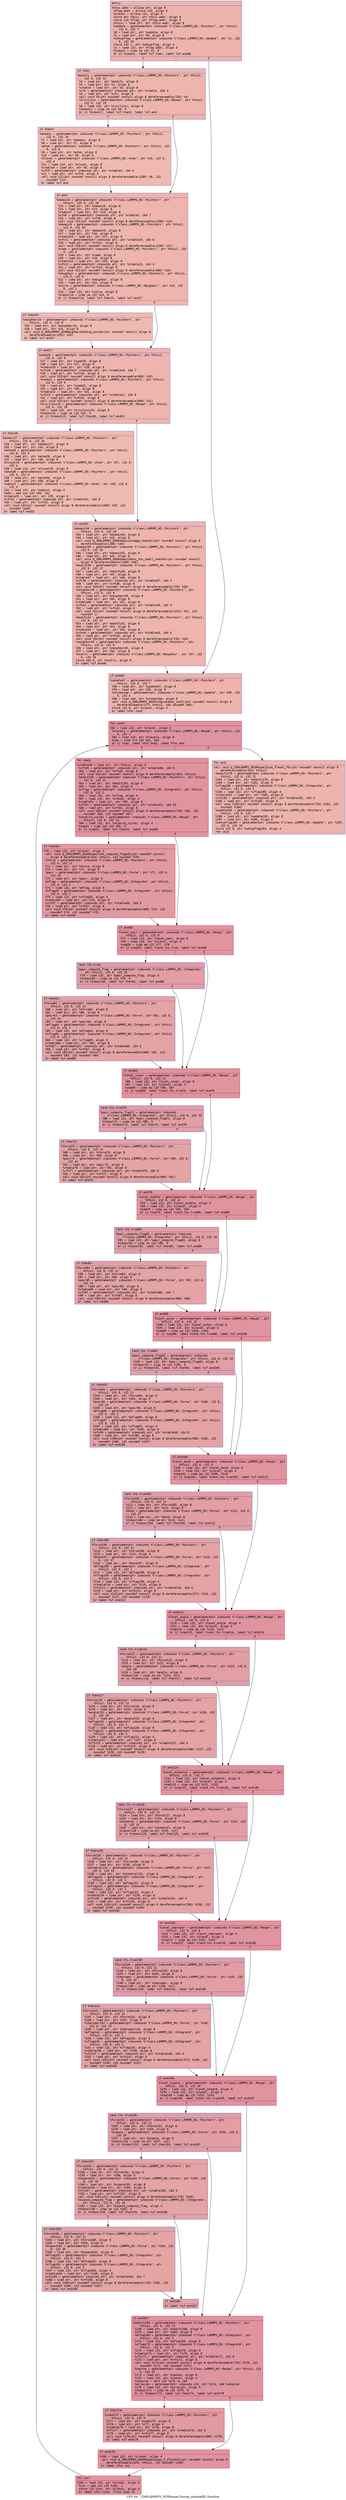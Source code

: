 digraph "CFG for '_ZN9LAMMPS_NS5Respa13setup_minimalEi' function" {
	label="CFG for '_ZN9LAMMPS_NS5Respa13setup_minimalEi' function";

	Node0x55d0c55605c0 [shape=record,color="#3d50c3ff", style=filled, fillcolor="#d6524470" fontname="Courier",label="{entry:\l|  %this.addr = alloca ptr, align 8\l  %flag.addr = alloca i32, align 4\l  %ilevel = alloca i32, align 4\l  store ptr %this, ptr %this.addr, align 8\l  store i32 %flag, ptr %flag.addr, align 4\l  %this1 = load ptr, ptr %this.addr, align 8\l  %update = getelementptr inbounds %\"class.LAMMPS_NS::Pointers\", ptr %this1,\l... i32 0, i32 7\l  %0 = load ptr, ptr %update, align 8\l  %1 = load ptr, ptr %0, align 8\l  %setupflag = getelementptr inbounds %\"class.LAMMPS_NS::Update\", ptr %1, i32\l... 0, i32 16\l  store i32 1, ptr %setupflag, align 4\l  %2 = load i32, ptr %flag.addr, align 4\l  %tobool = icmp ne i32 %2, 0\l  br i1 %tobool, label %if.then, label %if.end46\l|{<s0>T|<s1>F}}"];
	Node0x55d0c55605c0:s0 -> Node0x55d0c5563ec0[tooltip="entry -> if.then\nProbability 62.50%" ];
	Node0x55d0c55605c0:s1 -> Node0x55d0c5563f10[tooltip="entry -> if.end46\nProbability 37.50%" ];
	Node0x55d0c5563ec0 [shape=record,color="#3d50c3ff", style=filled, fillcolor="#d8564670" fontname="Courier",label="{if.then:\l|  %modify = getelementptr inbounds %\"class.LAMMPS_NS::Pointers\", ptr %this1,\l... i32 0, i32 12\l  %3 = load ptr, ptr %modify, align 8\l  %4 = load ptr, ptr %3, align 8\l  %vtable = load ptr, ptr %4, align 8\l  %vfn = getelementptr inbounds ptr, ptr %vtable, i64 4\l  %5 = load ptr, ptr %vfn, align 8\l  call void %5(ptr noundef nonnull align 8 dereferenceable(720) %4)\l  %triclinic = getelementptr inbounds %\"class.LAMMPS_NS::Respa\", ptr %this1,\l... i32 0, i32 19\l  %6 = load i32, ptr %triclinic, align 8\l  %tobool2 = icmp ne i32 %6, 0\l  br i1 %tobool2, label %if.then3, label %if.end\l|{<s0>T|<s1>F}}"];
	Node0x55d0c5563ec0:s0 -> Node0x55d0c55648b0[tooltip="if.then -> if.then3\nProbability 62.50%" ];
	Node0x55d0c5563ec0:s1 -> Node0x55d0c5564930[tooltip="if.then -> if.end\nProbability 37.50%" ];
	Node0x55d0c55648b0 [shape=record,color="#3d50c3ff", style=filled, fillcolor="#de614d70" fontname="Courier",label="{if.then3:\l|  %domain = getelementptr inbounds %\"class.LAMMPS_NS::Pointers\", ptr %this1,\l... i32 0, i32 10\l  %7 = load ptr, ptr %domain, align 8\l  %8 = load ptr, ptr %7, align 8\l  %atom = getelementptr inbounds %\"class.LAMMPS_NS::Pointers\", ptr %this1, i32\l... 0, i32 6\l  %9 = load ptr, ptr %atom, align 8\l  %10 = load ptr, ptr %9, align 8\l  %nlocal = getelementptr inbounds %\"class.LAMMPS_NS::Atom\", ptr %10, i32 0,\l... i32 4\l  %11 = load i32, ptr %nlocal, align 8\l  %vtable4 = load ptr, ptr %8, align 8\l  %vfn5 = getelementptr inbounds ptr, ptr %vtable4, i64 9\l  %12 = load ptr, ptr %vfn5, align 8\l  call void %12(ptr noundef nonnull align 8 dereferenceable(1200) %8, i32\l... noundef %11)\l  br label %if.end\l}"];
	Node0x55d0c55648b0 -> Node0x55d0c5564930[tooltip="if.then3 -> if.end\nProbability 100.00%" ];
	Node0x55d0c5564930 [shape=record,color="#3d50c3ff", style=filled, fillcolor="#d8564670" fontname="Courier",label="{if.end:\l|  %domain6 = getelementptr inbounds %\"class.LAMMPS_NS::Pointers\", ptr\l... %this1, i32 0, i32 10\l  %13 = load ptr, ptr %domain6, align 8\l  %14 = load ptr, ptr %13, align 8\l  %vtable7 = load ptr, ptr %14, align 8\l  %vfn8 = getelementptr inbounds ptr, ptr %vtable7, i64 7\l  %15 = load ptr, ptr %vfn8, align 8\l  call void %15(ptr noundef nonnull align 8 dereferenceable(1200) %14)\l  %domain9 = getelementptr inbounds %\"class.LAMMPS_NS::Pointers\", ptr %this1,\l... i32 0, i32 10\l  %16 = load ptr, ptr %domain9, align 8\l  %17 = load ptr, ptr %16, align 8\l  %vtable10 = load ptr, ptr %17, align 8\l  %vfn11 = getelementptr inbounds ptr, ptr %vtable10, i64 6\l  %18 = load ptr, ptr %vfn11, align 8\l  call void %18(ptr noundef nonnull align 8 dereferenceable(1200) %17)\l  %comm = getelementptr inbounds %\"class.LAMMPS_NS::Pointers\", ptr %this1, i32\l... 0, i32 9\l  %19 = load ptr, ptr %comm, align 8\l  %20 = load ptr, ptr %19, align 8\l  %vtable12 = load ptr, ptr %20, align 8\l  %vfn13 = getelementptr inbounds ptr, ptr %vtable12, i64 4\l  %21 = load ptr, ptr %vfn13, align 8\l  call void %21(ptr noundef nonnull align 8 dereferenceable(600) %20)\l  %neighbor = getelementptr inbounds %\"class.LAMMPS_NS::Pointers\", ptr %this1,\l... i32 0, i32 8\l  %22 = load ptr, ptr %neighbor, align 8\l  %23 = load ptr, ptr %22, align 8\l  %style = getelementptr inbounds %\"class.LAMMPS_NS::Neighbor\", ptr %23, i32\l... 0, i32 1\l  %24 = load i32, ptr %style, align 8\l  %tobool14 = icmp ne i32 %24, 0\l  br i1 %tobool14, label %if.then15, label %if.end17\l|{<s0>T|<s1>F}}"];
	Node0x55d0c5564930:s0 -> Node0x55d0c5566690[tooltip="if.end -> if.then15\nProbability 62.50%" ];
	Node0x55d0c5564930:s1 -> Node0x55d0c5566710[tooltip="if.end -> if.end17\nProbability 37.50%" ];
	Node0x55d0c5566690 [shape=record,color="#3d50c3ff", style=filled, fillcolor="#de614d70" fontname="Courier",label="{if.then15:\l|  %neighbor16 = getelementptr inbounds %\"class.LAMMPS_NS::Pointers\", ptr\l... %this1, i32 0, i32 8\l  %25 = load ptr, ptr %neighbor16, align 8\l  %26 = load ptr, ptr %25, align 8\l  call void @_ZN9LAMMPS_NS8Neighbor10setup_binsEv(ptr noundef nonnull align 8\l... dereferenceable(1252) %26)\l  br label %if.end17\l}"];
	Node0x55d0c5566690 -> Node0x55d0c5566710[tooltip="if.then15 -> if.end17\nProbability 100.00%" ];
	Node0x55d0c5566710 [shape=record,color="#3d50c3ff", style=filled, fillcolor="#d8564670" fontname="Courier",label="{if.end17:\l|  %comm18 = getelementptr inbounds %\"class.LAMMPS_NS::Pointers\", ptr %this1,\l... i32 0, i32 9\l  %27 = load ptr, ptr %comm18, align 8\l  %28 = load ptr, ptr %27, align 8\l  %vtable19 = load ptr, ptr %28, align 8\l  %vfn20 = getelementptr inbounds ptr, ptr %vtable19, i64 7\l  %29 = load ptr, ptr %vfn20, align 8\l  call void %29(ptr noundef nonnull align 8 dereferenceable(600) %28)\l  %comm21 = getelementptr inbounds %\"class.LAMMPS_NS::Pointers\", ptr %this1,\l... i32 0, i32 9\l  %30 = load ptr, ptr %comm21, align 8\l  %31 = load ptr, ptr %30, align 8\l  %vtable22 = load ptr, ptr %31, align 8\l  %vfn23 = getelementptr inbounds ptr, ptr %vtable22, i64 8\l  %32 = load ptr, ptr %vfn23, align 8\l  call void %32(ptr noundef nonnull align 8 dereferenceable(600) %31)\l  %triclinic24 = getelementptr inbounds %\"class.LAMMPS_NS::Respa\", ptr %this1,\l... i32 0, i32 19\l  %33 = load i32, ptr %triclinic24, align 8\l  %tobool25 = icmp ne i32 %33, 0\l  br i1 %tobool25, label %if.then26, label %if.end33\l|{<s0>T|<s1>F}}"];
	Node0x55d0c5566710:s0 -> Node0x55d0c5567760[tooltip="if.end17 -> if.then26\nProbability 62.50%" ];
	Node0x55d0c5566710:s1 -> Node0x55d0c55677e0[tooltip="if.end17 -> if.end33\nProbability 37.50%" ];
	Node0x55d0c5567760 [shape=record,color="#3d50c3ff", style=filled, fillcolor="#de614d70" fontname="Courier",label="{if.then26:\l|  %domain27 = getelementptr inbounds %\"class.LAMMPS_NS::Pointers\", ptr\l... %this1, i32 0, i32 10\l  %34 = load ptr, ptr %domain27, align 8\l  %35 = load ptr, ptr %34, align 8\l  %atom28 = getelementptr inbounds %\"class.LAMMPS_NS::Pointers\", ptr %this1,\l... i32 0, i32 6\l  %36 = load ptr, ptr %atom28, align 8\l  %37 = load ptr, ptr %36, align 8\l  %nlocal29 = getelementptr inbounds %\"class.LAMMPS_NS::Atom\", ptr %37, i32 0,\l... i32 4\l  %38 = load i32, ptr %nlocal29, align 8\l  %atom30 = getelementptr inbounds %\"class.LAMMPS_NS::Pointers\", ptr %this1,\l... i32 0, i32 6\l  %39 = load ptr, ptr %atom30, align 8\l  %40 = load ptr, ptr %39, align 8\l  %nghost = getelementptr inbounds %\"class.LAMMPS_NS::Atom\", ptr %40, i32 0,\l... i32 5\l  %41 = load i32, ptr %nghost, align 4\l  %add = add nsw i32 %38, %41\l  %vtable31 = load ptr, ptr %35, align 8\l  %vfn32 = getelementptr inbounds ptr, ptr %vtable31, i64 8\l  %42 = load ptr, ptr %vfn32, align 8\l  call void %42(ptr noundef nonnull align 8 dereferenceable(1200) %35, i32\l... noundef %add)\l  br label %if.end33\l}"];
	Node0x55d0c5567760 -> Node0x55d0c55677e0[tooltip="if.then26 -> if.end33\nProbability 100.00%" ];
	Node0x55d0c55677e0 [shape=record,color="#3d50c3ff", style=filled, fillcolor="#d8564670" fontname="Courier",label="{if.end33:\l|  %domain34 = getelementptr inbounds %\"class.LAMMPS_NS::Pointers\", ptr\l... %this1, i32 0, i32 10\l  %43 = load ptr, ptr %domain34, align 8\l  %44 = load ptr, ptr %43, align 8\l  call void @_ZN9LAMMPS_NS6Domain11image_checkEv(ptr noundef nonnull align 8\l... dereferenceable(1200) %44)\l  %domain35 = getelementptr inbounds %\"class.LAMMPS_NS::Pointers\", ptr %this1,\l... i32 0, i32 10\l  %45 = load ptr, ptr %domain35, align 8\l  %46 = load ptr, ptr %45, align 8\l  call void @_ZN9LAMMPS_NS6Domain19box_too_small_checkEv(ptr noundef nonnull\l... align 8 dereferenceable(1200) %46)\l  %modify36 = getelementptr inbounds %\"class.LAMMPS_NS::Pointers\", ptr %this1,\l... i32 0, i32 12\l  %47 = load ptr, ptr %modify36, align 8\l  %48 = load ptr, ptr %47, align 8\l  %vtable37 = load ptr, ptr %48, align 8\l  %vfn38 = getelementptr inbounds ptr, ptr %vtable37, i64 5\l  %49 = load ptr, ptr %vfn38, align 8\l  call void %49(ptr noundef nonnull align 8 dereferenceable(720) %48)\l  %neighbor39 = getelementptr inbounds %\"class.LAMMPS_NS::Pointers\", ptr\l... %this1, i32 0, i32 8\l  %50 = load ptr, ptr %neighbor39, align 8\l  %51 = load ptr, ptr %50, align 8\l  %vtable40 = load ptr, ptr %51, align 8\l  %vfn41 = getelementptr inbounds ptr, ptr %vtable40, i64 4\l  %52 = load ptr, ptr %vfn41, align 8\l  call void %52(ptr noundef nonnull align 8 dereferenceable(1252) %51, i32\l... noundef 1)\l  %modify42 = getelementptr inbounds %\"class.LAMMPS_NS::Pointers\", ptr %this1,\l... i32 0, i32 12\l  %53 = load ptr, ptr %modify42, align 8\l  %54 = load ptr, ptr %53, align 8\l  %vtable43 = load ptr, ptr %54, align 8\l  %vfn44 = getelementptr inbounds ptr, ptr %vtable43, i64 6\l  %55 = load ptr, ptr %vfn44, align 8\l  call void %55(ptr noundef nonnull align 8 dereferenceable(720) %54)\l  %neighbor45 = getelementptr inbounds %\"class.LAMMPS_NS::Pointers\", ptr\l... %this1, i32 0, i32 8\l  %56 = load ptr, ptr %neighbor45, align 8\l  %57 = load ptr, ptr %56, align 8\l  %ncalls = getelementptr inbounds %\"class.LAMMPS_NS::Neighbor\", ptr %57, i32\l... 0, i32 25\l  store i64 0, ptr %ncalls, align 8\l  br label %if.end46\l}"];
	Node0x55d0c55677e0 -> Node0x55d0c5563f10[tooltip="if.end33 -> if.end46\nProbability 100.00%" ];
	Node0x55d0c5563f10 [shape=record,color="#3d50c3ff", style=filled, fillcolor="#d6524470" fontname="Courier",label="{if.end46:\l|  %update47 = getelementptr inbounds %\"class.LAMMPS_NS::Pointers\", ptr\l... %this1, i32 0, i32 7\l  %58 = load ptr, ptr %update47, align 8\l  %59 = load ptr, ptr %58, align 8\l  %ntimestep = getelementptr inbounds %\"class.LAMMPS_NS::Update\", ptr %59, i32\l... 0, i32 4\l  %60 = load i64, ptr %ntimestep, align 8\l  call void @_ZN9LAMMPS_NS9Integrate6ev_setEl(ptr noundef nonnull align 8\l... dereferenceable(272) %this1, i64 noundef %60)\l  store i32 0, ptr %ilevel, align 4\l  br label %for.cond\l}"];
	Node0x55d0c5563f10 -> Node0x55d0c556af00[tooltip="if.end46 -> for.cond\nProbability 100.00%" ];
	Node0x55d0c556af00 [shape=record,color="#b70d28ff", style=filled, fillcolor="#b70d2870" fontname="Courier",label="{for.cond:\l|  %61 = load i32, ptr %ilevel, align 4\l  %nlevels = getelementptr inbounds %\"class.LAMMPS_NS::Respa\", ptr %this1, i32\l... 0, i32 1\l  %62 = load i32, ptr %nlevels, align 8\l  %cmp = icmp slt i32 %61, %62\l  br i1 %cmp, label %for.body, label %for.end\l|{<s0>T|<s1>F}}"];
	Node0x55d0c556af00:s0 -> Node0x55d0c556b210[tooltip="for.cond -> for.body\nProbability 96.88%" ];
	Node0x55d0c556af00:s1 -> Node0x55d0c556b260[tooltip="for.cond -> for.end\nProbability 3.12%" ];
	Node0x55d0c556b210 [shape=record,color="#b70d28ff", style=filled, fillcolor="#b70d2870" fontname="Courier",label="{for.body:\l|  %vtable48 = load ptr, ptr %this1, align 8\l  %vfn49 = getelementptr inbounds ptr, ptr %vtable48, i64 6\l  %63 = load ptr, ptr %vfn49, align 8\l  call void %63(ptr noundef nonnull align 8 dereferenceable(424) %this1)\l  %modify50 = getelementptr inbounds %\"class.LAMMPS_NS::Pointers\", ptr %this1,\l... i32 0, i32 12\l  %64 = load ptr, ptr %modify50, align 8\l  %65 = load ptr, ptr %64, align 8\l  %vflag = getelementptr inbounds %\"class.LAMMPS_NS::Integrate\", ptr %this1,\l... i32 0, i32 2\l  %66 = load i32, ptr %vflag, align 4\l  %67 = load i32, ptr %ilevel, align 4\l  %vtable51 = load ptr, ptr %65, align 8\l  %vfn52 = getelementptr inbounds ptr, ptr %vtable51, i64 25\l  %68 = load ptr, ptr %vfn52, align 8\l  call void %68(ptr noundef nonnull align 8 dereferenceable(720) %65, i32\l... noundef %66, i32 noundef %67)\l  %nhybrid_styles = getelementptr inbounds %\"class.LAMMPS_NS::Respa\", ptr\l... %this1, i32 0, i32 14\l  %69 = load i32, ptr %nhybrid_styles, align 4\l  %cmp53 = icmp sgt i32 %69, 0\l  br i1 %cmp53, label %if.then54, label %if.end58\l|{<s0>T|<s1>F}}"];
	Node0x55d0c556b210:s0 -> Node0x55d0c556beb0[tooltip="for.body -> if.then54\nProbability 62.50%" ];
	Node0x55d0c556b210:s1 -> Node0x55d0c556bf30[tooltip="for.body -> if.end58\nProbability 37.50%" ];
	Node0x55d0c556beb0 [shape=record,color="#b70d28ff", style=filled, fillcolor="#bb1b2c70" fontname="Courier",label="{if.then54:\l|  %70 = load i32, ptr %ilevel, align 4\l  call void @_ZN9LAMMPS_NS5Respa17set_compute_flagsEi(ptr noundef nonnull\l... align 8 dereferenceable(424) %this1, i32 noundef %70)\l  %force = getelementptr inbounds %\"class.LAMMPS_NS::Pointers\", ptr %this1,\l... i32 0, i32 11\l  %71 = load ptr, ptr %force, align 8\l  %72 = load ptr, ptr %71, align 8\l  %pair = getelementptr inbounds %\"class.LAMMPS_NS::Force\", ptr %72, i32 0,\l... i32 24\l  %73 = load ptr, ptr %pair, align 8\l  %eflag = getelementptr inbounds %\"class.LAMMPS_NS::Integrate\", ptr %this1,\l... i32 0, i32 1\l  %74 = load i32, ptr %eflag, align 8\l  %vflag55 = getelementptr inbounds %\"class.LAMMPS_NS::Integrate\", ptr %this1,\l... i32 0, i32 2\l  %75 = load i32, ptr %vflag55, align 4\l  %vtable56 = load ptr, ptr %73, align 8\l  %vfn57 = getelementptr inbounds ptr, ptr %vtable56, i64 5\l  %76 = load ptr, ptr %vfn57, align 8\l  call void %76(ptr noundef nonnull align 8 dereferenceable(908) %73, i32\l... noundef %74, i32 noundef %75)\l  br label %if.end58\l}"];
	Node0x55d0c556beb0 -> Node0x55d0c556bf30[tooltip="if.then54 -> if.end58\nProbability 100.00%" ];
	Node0x55d0c556bf30 [shape=record,color="#b70d28ff", style=filled, fillcolor="#b70d2870" fontname="Courier",label="{if.end58:\l|  %level_pair = getelementptr inbounds %\"class.LAMMPS_NS::Respa\", ptr\l... %this1, i32 0, i32 9\l  %77 = load i32, ptr %level_pair, align 8\l  %78 = load i32, ptr %ilevel, align 4\l  %cmp59 = icmp eq i32 %77, %78\l  br i1 %cmp59, label %land.lhs.true, label %if.end68\l|{<s0>T|<s1>F}}"];
	Node0x55d0c556bf30:s0 -> Node0x55d0c556cd40[tooltip="if.end58 -> land.lhs.true\nProbability 50.00%" ];
	Node0x55d0c556bf30:s1 -> Node0x55d0c556cdc0[tooltip="if.end58 -> if.end68\nProbability 50.00%" ];
	Node0x55d0c556cd40 [shape=record,color="#3d50c3ff", style=filled, fillcolor="#be242e70" fontname="Courier",label="{land.lhs.true:\l|  %pair_compute_flag = getelementptr inbounds %\"class.LAMMPS_NS::Integrate\",\l... ptr %this1, i32 0, i32 15\l  %79 = load i32, ptr %pair_compute_flag, align 8\l  %tobool60 = icmp ne i32 %79, 0\l  br i1 %tobool60, label %if.then61, label %if.end68\l|{<s0>T|<s1>F}}"];
	Node0x55d0c556cd40:s0 -> Node0x55d0c5567ba0[tooltip="land.lhs.true -> if.then61\nProbability 62.50%" ];
	Node0x55d0c556cd40:s1 -> Node0x55d0c556cdc0[tooltip="land.lhs.true -> if.end68\nProbability 37.50%" ];
	Node0x55d0c5567ba0 [shape=record,color="#3d50c3ff", style=filled, fillcolor="#c32e3170" fontname="Courier",label="{if.then61:\l|  %force62 = getelementptr inbounds %\"class.LAMMPS_NS::Pointers\", ptr\l... %this1, i32 0, i32 11\l  %80 = load ptr, ptr %force62, align 8\l  %81 = load ptr, ptr %80, align 8\l  %pair63 = getelementptr inbounds %\"class.LAMMPS_NS::Force\", ptr %81, i32 0,\l... i32 24\l  %82 = load ptr, ptr %pair63, align 8\l  %eflag64 = getelementptr inbounds %\"class.LAMMPS_NS::Integrate\", ptr %this1,\l... i32 0, i32 1\l  %83 = load i32, ptr %eflag64, align 8\l  %vflag65 = getelementptr inbounds %\"class.LAMMPS_NS::Integrate\", ptr %this1,\l... i32 0, i32 2\l  %84 = load i32, ptr %vflag65, align 4\l  %vtable66 = load ptr, ptr %82, align 8\l  %vfn67 = getelementptr inbounds ptr, ptr %vtable66, i64 5\l  %85 = load ptr, ptr %vfn67, align 8\l  call void %85(ptr noundef nonnull align 8 dereferenceable(908) %82, i32\l... noundef %83, i32 noundef %84)\l  br label %if.end68\l}"];
	Node0x55d0c5567ba0 -> Node0x55d0c556cdc0[tooltip="if.then61 -> if.end68\nProbability 100.00%" ];
	Node0x55d0c556cdc0 [shape=record,color="#b70d28ff", style=filled, fillcolor="#b70d2870" fontname="Courier",label="{if.end68:\l|  %level_inner = getelementptr inbounds %\"class.LAMMPS_NS::Respa\", ptr\l... %this1, i32 0, i32 11\l  %86 = load i32, ptr %level_inner, align 8\l  %87 = load i32, ptr %ilevel, align 4\l  %cmp69 = icmp eq i32 %86, %87\l  br i1 %cmp69, label %land.lhs.true70, label %if.end78\l|{<s0>T|<s1>F}}"];
	Node0x55d0c556cdc0:s0 -> Node0x55d0c556e3a0[tooltip="if.end68 -> land.lhs.true70\nProbability 50.00%" ];
	Node0x55d0c556cdc0:s1 -> Node0x55d0c556e420[tooltip="if.end68 -> if.end78\nProbability 50.00%" ];
	Node0x55d0c556e3a0 [shape=record,color="#3d50c3ff", style=filled, fillcolor="#be242e70" fontname="Courier",label="{land.lhs.true70:\l|  %pair_compute_flag71 = getelementptr inbounds\l... %\"class.LAMMPS_NS::Integrate\", ptr %this1, i32 0, i32 15\l  %88 = load i32, ptr %pair_compute_flag71, align 8\l  %tobool72 = icmp ne i32 %88, 0\l  br i1 %tobool72, label %if.then73, label %if.end78\l|{<s0>T|<s1>F}}"];
	Node0x55d0c556e3a0:s0 -> Node0x55d0c556e7e0[tooltip="land.lhs.true70 -> if.then73\nProbability 62.50%" ];
	Node0x55d0c556e3a0:s1 -> Node0x55d0c556e420[tooltip="land.lhs.true70 -> if.end78\nProbability 37.50%" ];
	Node0x55d0c556e7e0 [shape=record,color="#3d50c3ff", style=filled, fillcolor="#c32e3170" fontname="Courier",label="{if.then73:\l|  %force74 = getelementptr inbounds %\"class.LAMMPS_NS::Pointers\", ptr\l... %this1, i32 0, i32 11\l  %89 = load ptr, ptr %force74, align 8\l  %90 = load ptr, ptr %89, align 8\l  %pair75 = getelementptr inbounds %\"class.LAMMPS_NS::Force\", ptr %90, i32 0,\l... i32 24\l  %91 = load ptr, ptr %pair75, align 8\l  %vtable76 = load ptr, ptr %91, align 8\l  %vfn77 = getelementptr inbounds ptr, ptr %vtable76, i64 6\l  %92 = load ptr, ptr %vfn77, align 8\l  call void %92(ptr noundef nonnull align 8 dereferenceable(908) %91)\l  br label %if.end78\l}"];
	Node0x55d0c556e7e0 -> Node0x55d0c556e420[tooltip="if.then73 -> if.end78\nProbability 100.00%" ];
	Node0x55d0c556e420 [shape=record,color="#b70d28ff", style=filled, fillcolor="#b70d2870" fontname="Courier",label="{if.end78:\l|  %level_middle = getelementptr inbounds %\"class.LAMMPS_NS::Respa\", ptr\l... %this1, i32 0, i32 12\l  %93 = load i32, ptr %level_middle, align 4\l  %94 = load i32, ptr %ilevel, align 4\l  %cmp79 = icmp eq i32 %93, %94\l  br i1 %cmp79, label %land.lhs.true80, label %if.end88\l|{<s0>T|<s1>F}}"];
	Node0x55d0c556e420:s0 -> Node0x55d0c556f1c0[tooltip="if.end78 -> land.lhs.true80\nProbability 50.00%" ];
	Node0x55d0c556e420:s1 -> Node0x55d0c556f240[tooltip="if.end78 -> if.end88\nProbability 50.00%" ];
	Node0x55d0c556f1c0 [shape=record,color="#3d50c3ff", style=filled, fillcolor="#be242e70" fontname="Courier",label="{land.lhs.true80:\l|  %pair_compute_flag81 = getelementptr inbounds\l... %\"class.LAMMPS_NS::Integrate\", ptr %this1, i32 0, i32 15\l  %95 = load i32, ptr %pair_compute_flag81, align 8\l  %tobool82 = icmp ne i32 %95, 0\l  br i1 %tobool82, label %if.then83, label %if.end88\l|{<s0>T|<s1>F}}"];
	Node0x55d0c556f1c0:s0 -> Node0x55d0c5569110[tooltip="land.lhs.true80 -> if.then83\nProbability 62.50%" ];
	Node0x55d0c556f1c0:s1 -> Node0x55d0c556f240[tooltip="land.lhs.true80 -> if.end88\nProbability 37.50%" ];
	Node0x55d0c5569110 [shape=record,color="#3d50c3ff", style=filled, fillcolor="#c32e3170" fontname="Courier",label="{if.then83:\l|  %force84 = getelementptr inbounds %\"class.LAMMPS_NS::Pointers\", ptr\l... %this1, i32 0, i32 11\l  %96 = load ptr, ptr %force84, align 8\l  %97 = load ptr, ptr %96, align 8\l  %pair85 = getelementptr inbounds %\"class.LAMMPS_NS::Force\", ptr %97, i32 0,\l... i32 24\l  %98 = load ptr, ptr %pair85, align 8\l  %vtable86 = load ptr, ptr %98, align 8\l  %vfn87 = getelementptr inbounds ptr, ptr %vtable86, i64 7\l  %99 = load ptr, ptr %vfn87, align 8\l  call void %99(ptr noundef nonnull align 8 dereferenceable(908) %98)\l  br label %if.end88\l}"];
	Node0x55d0c5569110 -> Node0x55d0c556f240[tooltip="if.then83 -> if.end88\nProbability 100.00%" ];
	Node0x55d0c556f240 [shape=record,color="#b70d28ff", style=filled, fillcolor="#b70d2870" fontname="Courier",label="{if.end88:\l|  %level_outer = getelementptr inbounds %\"class.LAMMPS_NS::Respa\", ptr\l... %this1, i32 0, i32 13\l  %100 = load i32, ptr %level_outer, align 8\l  %101 = load i32, ptr %ilevel, align 4\l  %cmp89 = icmp eq i32 %100, %101\l  br i1 %cmp89, label %land.lhs.true90, label %if.end100\l|{<s0>T|<s1>F}}"];
	Node0x55d0c556f240:s0 -> Node0x55d0c5570800[tooltip="if.end88 -> land.lhs.true90\nProbability 50.00%" ];
	Node0x55d0c556f240:s1 -> Node0x55d0c5570880[tooltip="if.end88 -> if.end100\nProbability 50.00%" ];
	Node0x55d0c5570800 [shape=record,color="#3d50c3ff", style=filled, fillcolor="#be242e70" fontname="Courier",label="{land.lhs.true90:\l|  %pair_compute_flag91 = getelementptr inbounds\l... %\"class.LAMMPS_NS::Integrate\", ptr %this1, i32 0, i32 15\l  %102 = load i32, ptr %pair_compute_flag91, align 8\l  %tobool92 = icmp ne i32 %102, 0\l  br i1 %tobool92, label %if.then93, label %if.end100\l|{<s0>T|<s1>F}}"];
	Node0x55d0c5570800:s0 -> Node0x55d0c5570c40[tooltip="land.lhs.true90 -> if.then93\nProbability 62.50%" ];
	Node0x55d0c5570800:s1 -> Node0x55d0c5570880[tooltip="land.lhs.true90 -> if.end100\nProbability 37.50%" ];
	Node0x55d0c5570c40 [shape=record,color="#3d50c3ff", style=filled, fillcolor="#c32e3170" fontname="Courier",label="{if.then93:\l|  %force94 = getelementptr inbounds %\"class.LAMMPS_NS::Pointers\", ptr\l... %this1, i32 0, i32 11\l  %103 = load ptr, ptr %force94, align 8\l  %104 = load ptr, ptr %103, align 8\l  %pair95 = getelementptr inbounds %\"class.LAMMPS_NS::Force\", ptr %104, i32 0,\l... i32 24\l  %105 = load ptr, ptr %pair95, align 8\l  %eflag96 = getelementptr inbounds %\"class.LAMMPS_NS::Integrate\", ptr %this1,\l... i32 0, i32 1\l  %106 = load i32, ptr %eflag96, align 8\l  %vflag97 = getelementptr inbounds %\"class.LAMMPS_NS::Integrate\", ptr %this1,\l... i32 0, i32 2\l  %107 = load i32, ptr %vflag97, align 4\l  %vtable98 = load ptr, ptr %105, align 8\l  %vfn99 = getelementptr inbounds ptr, ptr %vtable98, i64 8\l  %108 = load ptr, ptr %vfn99, align 8\l  call void %108(ptr noundef nonnull align 8 dereferenceable(908) %105, i32\l... noundef %106, i32 noundef %107)\l  br label %if.end100\l}"];
	Node0x55d0c5570c40 -> Node0x55d0c5570880[tooltip="if.then93 -> if.end100\nProbability 100.00%" ];
	Node0x55d0c5570880 [shape=record,color="#b70d28ff", style=filled, fillcolor="#b70d2870" fontname="Courier",label="{if.end100:\l|  %level_bond = getelementptr inbounds %\"class.LAMMPS_NS::Respa\", ptr\l... %this1, i32 0, i32 5\l  %109 = load i32, ptr %level_bond, align 8\l  %110 = load i32, ptr %ilevel, align 4\l  %cmp101 = icmp eq i32 %109, %110\l  br i1 %cmp101, label %land.lhs.true102, label %if.end112\l|{<s0>T|<s1>F}}"];
	Node0x55d0c5570880:s0 -> Node0x55d0c55718b0[tooltip="if.end100 -> land.lhs.true102\nProbability 50.00%" ];
	Node0x55d0c5570880:s1 -> Node0x55d0c5571930[tooltip="if.end100 -> if.end112\nProbability 50.00%" ];
	Node0x55d0c55718b0 [shape=record,color="#3d50c3ff", style=filled, fillcolor="#be242e70" fontname="Courier",label="{land.lhs.true102:\l|  %force103 = getelementptr inbounds %\"class.LAMMPS_NS::Pointers\", ptr\l... %this1, i32 0, i32 11\l  %111 = load ptr, ptr %force103, align 8\l  %112 = load ptr, ptr %111, align 8\l  %bond = getelementptr inbounds %\"class.LAMMPS_NS::Force\", ptr %112, i32 0,\l... i32 27\l  %113 = load ptr, ptr %bond, align 8\l  %tobool104 = icmp ne ptr %113, null\l  br i1 %tobool104, label %if.then105, label %if.end112\l|{<s0>T|<s1>F}}"];
	Node0x55d0c55718b0:s0 -> Node0x55d0c5571e50[tooltip="land.lhs.true102 -> if.then105\nProbability 62.50%" ];
	Node0x55d0c55718b0:s1 -> Node0x55d0c5571930[tooltip="land.lhs.true102 -> if.end112\nProbability 37.50%" ];
	Node0x55d0c5571e50 [shape=record,color="#3d50c3ff", style=filled, fillcolor="#c32e3170" fontname="Courier",label="{if.then105:\l|  %force106 = getelementptr inbounds %\"class.LAMMPS_NS::Pointers\", ptr\l... %this1, i32 0, i32 11\l  %114 = load ptr, ptr %force106, align 8\l  %115 = load ptr, ptr %114, align 8\l  %bond107 = getelementptr inbounds %\"class.LAMMPS_NS::Force\", ptr %115, i32\l... 0, i32 27\l  %116 = load ptr, ptr %bond107, align 8\l  %eflag108 = getelementptr inbounds %\"class.LAMMPS_NS::Integrate\", ptr\l... %this1, i32 0, i32 1\l  %117 = load i32, ptr %eflag108, align 8\l  %vflag109 = getelementptr inbounds %\"class.LAMMPS_NS::Integrate\", ptr\l... %this1, i32 0, i32 2\l  %118 = load i32, ptr %vflag109, align 4\l  %vtable110 = load ptr, ptr %116, align 8\l  %vfn111 = getelementptr inbounds ptr, ptr %vtable110, i64 4\l  %119 = load ptr, ptr %vfn111, align 8\l  call void %119(ptr noundef nonnull align 8 dereferenceable(372) %116, i32\l... noundef %117, i32 noundef %118)\l  br label %if.end112\l}"];
	Node0x55d0c5571e50 -> Node0x55d0c5571930[tooltip="if.then105 -> if.end112\nProbability 100.00%" ];
	Node0x55d0c5571930 [shape=record,color="#b70d28ff", style=filled, fillcolor="#b70d2870" fontname="Courier",label="{if.end112:\l|  %level_angle = getelementptr inbounds %\"class.LAMMPS_NS::Respa\", ptr\l... %this1, i32 0, i32 6\l  %120 = load i32, ptr %level_angle, align 4\l  %121 = load i32, ptr %ilevel, align 4\l  %cmp113 = icmp eq i32 %120, %121\l  br i1 %cmp113, label %land.lhs.true114, label %if.end124\l|{<s0>T|<s1>F}}"];
	Node0x55d0c5571930:s0 -> Node0x55d0c5572c00[tooltip="if.end112 -> land.lhs.true114\nProbability 50.00%" ];
	Node0x55d0c5571930:s1 -> Node0x55d0c5572c80[tooltip="if.end112 -> if.end124\nProbability 50.00%" ];
	Node0x55d0c5572c00 [shape=record,color="#3d50c3ff", style=filled, fillcolor="#be242e70" fontname="Courier",label="{land.lhs.true114:\l|  %force115 = getelementptr inbounds %\"class.LAMMPS_NS::Pointers\", ptr\l... %this1, i32 0, i32 11\l  %122 = load ptr, ptr %force115, align 8\l  %123 = load ptr, ptr %122, align 8\l  %angle = getelementptr inbounds %\"class.LAMMPS_NS::Force\", ptr %123, i32 0,\l... i32 29\l  %124 = load ptr, ptr %angle, align 8\l  %tobool116 = icmp ne ptr %124, null\l  br i1 %tobool116, label %if.then117, label %if.end124\l|{<s0>T|<s1>F}}"];
	Node0x55d0c5572c00:s0 -> Node0x55d0c55731a0[tooltip="land.lhs.true114 -> if.then117\nProbability 62.50%" ];
	Node0x55d0c5572c00:s1 -> Node0x55d0c5572c80[tooltip="land.lhs.true114 -> if.end124\nProbability 37.50%" ];
	Node0x55d0c55731a0 [shape=record,color="#3d50c3ff", style=filled, fillcolor="#c32e3170" fontname="Courier",label="{if.then117:\l|  %force118 = getelementptr inbounds %\"class.LAMMPS_NS::Pointers\", ptr\l... %this1, i32 0, i32 11\l  %125 = load ptr, ptr %force118, align 8\l  %126 = load ptr, ptr %125, align 8\l  %angle119 = getelementptr inbounds %\"class.LAMMPS_NS::Force\", ptr %126, i32\l... 0, i32 29\l  %127 = load ptr, ptr %angle119, align 8\l  %eflag120 = getelementptr inbounds %\"class.LAMMPS_NS::Integrate\", ptr\l... %this1, i32 0, i32 1\l  %128 = load i32, ptr %eflag120, align 8\l  %vflag121 = getelementptr inbounds %\"class.LAMMPS_NS::Integrate\", ptr\l... %this1, i32 0, i32 2\l  %129 = load i32, ptr %vflag121, align 4\l  %vtable122 = load ptr, ptr %127, align 8\l  %vfn123 = getelementptr inbounds ptr, ptr %vtable122, i64 3\l  %130 = load ptr, ptr %vfn123, align 8\l  call void %130(ptr noundef nonnull align 8 dereferenceable(360) %127, i32\l... noundef %128, i32 noundef %129)\l  br label %if.end124\l}"];
	Node0x55d0c55731a0 -> Node0x55d0c5572c80[tooltip="if.then117 -> if.end124\nProbability 100.00%" ];
	Node0x55d0c5572c80 [shape=record,color="#b70d28ff", style=filled, fillcolor="#b70d2870" fontname="Courier",label="{if.end124:\l|  %level_dihedral = getelementptr inbounds %\"class.LAMMPS_NS::Respa\", ptr\l... %this1, i32 0, i32 7\l  %131 = load i32, ptr %level_dihedral, align 8\l  %132 = load i32, ptr %ilevel, align 4\l  %cmp125 = icmp eq i32 %131, %132\l  br i1 %cmp125, label %land.lhs.true126, label %if.end136\l|{<s0>T|<s1>F}}"];
	Node0x55d0c5572c80:s0 -> Node0x55d0c5573f60[tooltip="if.end124 -> land.lhs.true126\nProbability 50.00%" ];
	Node0x55d0c5572c80:s1 -> Node0x55d0c5573fe0[tooltip="if.end124 -> if.end136\nProbability 50.00%" ];
	Node0x55d0c5573f60 [shape=record,color="#3d50c3ff", style=filled, fillcolor="#be242e70" fontname="Courier",label="{land.lhs.true126:\l|  %force127 = getelementptr inbounds %\"class.LAMMPS_NS::Pointers\", ptr\l... %this1, i32 0, i32 11\l  %133 = load ptr, ptr %force127, align 8\l  %134 = load ptr, ptr %133, align 8\l  %dihedral = getelementptr inbounds %\"class.LAMMPS_NS::Force\", ptr %134, i32\l... 0, i32 31\l  %135 = load ptr, ptr %dihedral, align 8\l  %tobool128 = icmp ne ptr %135, null\l  br i1 %tobool128, label %if.then129, label %if.end136\l|{<s0>T|<s1>F}}"];
	Node0x55d0c5573f60:s0 -> Node0x55d0c5574530[tooltip="land.lhs.true126 -> if.then129\nProbability 62.50%" ];
	Node0x55d0c5573f60:s1 -> Node0x55d0c5573fe0[tooltip="land.lhs.true126 -> if.end136\nProbability 37.50%" ];
	Node0x55d0c5574530 [shape=record,color="#3d50c3ff", style=filled, fillcolor="#c32e3170" fontname="Courier",label="{if.then129:\l|  %force130 = getelementptr inbounds %\"class.LAMMPS_NS::Pointers\", ptr\l... %this1, i32 0, i32 11\l  %136 = load ptr, ptr %force130, align 8\l  %137 = load ptr, ptr %136, align 8\l  %dihedral131 = getelementptr inbounds %\"class.LAMMPS_NS::Force\", ptr %137,\l... i32 0, i32 31\l  %138 = load ptr, ptr %dihedral131, align 8\l  %eflag132 = getelementptr inbounds %\"class.LAMMPS_NS::Integrate\", ptr\l... %this1, i32 0, i32 1\l  %139 = load i32, ptr %eflag132, align 8\l  %vflag133 = getelementptr inbounds %\"class.LAMMPS_NS::Integrate\", ptr\l... %this1, i32 0, i32 2\l  %140 = load i32, ptr %vflag133, align 4\l  %vtable134 = load ptr, ptr %138, align 8\l  %vfn135 = getelementptr inbounds ptr, ptr %vtable134, i64 4\l  %141 = load ptr, ptr %vfn135, align 8\l  call void %141(ptr noundef nonnull align 8 dereferenceable(356) %138, i32\l... noundef %139, i32 noundef %140)\l  br label %if.end136\l}"];
	Node0x55d0c5574530 -> Node0x55d0c5573fe0[tooltip="if.then129 -> if.end136\nProbability 100.00%" ];
	Node0x55d0c5573fe0 [shape=record,color="#b70d28ff", style=filled, fillcolor="#b70d2870" fontname="Courier",label="{if.end136:\l|  %level_improper = getelementptr inbounds %\"class.LAMMPS_NS::Respa\", ptr\l... %this1, i32 0, i32 8\l  %142 = load i32, ptr %level_improper, align 4\l  %143 = load i32, ptr %ilevel, align 4\l  %cmp137 = icmp eq i32 %142, %143\l  br i1 %cmp137, label %land.lhs.true138, label %if.end148\l|{<s0>T|<s1>F}}"];
	Node0x55d0c5573fe0:s0 -> Node0x55d0c55752d0[tooltip="if.end136 -> land.lhs.true138\nProbability 50.00%" ];
	Node0x55d0c5573fe0:s1 -> Node0x55d0c5575350[tooltip="if.end136 -> if.end148\nProbability 50.00%" ];
	Node0x55d0c55752d0 [shape=record,color="#3d50c3ff", style=filled, fillcolor="#be242e70" fontname="Courier",label="{land.lhs.true138:\l|  %force139 = getelementptr inbounds %\"class.LAMMPS_NS::Pointers\", ptr\l... %this1, i32 0, i32 11\l  %144 = load ptr, ptr %force139, align 8\l  %145 = load ptr, ptr %144, align 8\l  %improper = getelementptr inbounds %\"class.LAMMPS_NS::Force\", ptr %145, i32\l... 0, i32 33\l  %146 = load ptr, ptr %improper, align 8\l  %tobool140 = icmp ne ptr %146, null\l  br i1 %tobool140, label %if.then141, label %if.end148\l|{<s0>T|<s1>F}}"];
	Node0x55d0c55752d0:s0 -> Node0x55d0c55758a0[tooltip="land.lhs.true138 -> if.then141\nProbability 62.50%" ];
	Node0x55d0c55752d0:s1 -> Node0x55d0c5575350[tooltip="land.lhs.true138 -> if.end148\nProbability 37.50%" ];
	Node0x55d0c55758a0 [shape=record,color="#3d50c3ff", style=filled, fillcolor="#c32e3170" fontname="Courier",label="{if.then141:\l|  %force142 = getelementptr inbounds %\"class.LAMMPS_NS::Pointers\", ptr\l... %this1, i32 0, i32 11\l  %147 = load ptr, ptr %force142, align 8\l  %148 = load ptr, ptr %147, align 8\l  %improper143 = getelementptr inbounds %\"class.LAMMPS_NS::Force\", ptr %148,\l... i32 0, i32 33\l  %149 = load ptr, ptr %improper143, align 8\l  %eflag144 = getelementptr inbounds %\"class.LAMMPS_NS::Integrate\", ptr\l... %this1, i32 0, i32 1\l  %150 = load i32, ptr %eflag144, align 8\l  %vflag145 = getelementptr inbounds %\"class.LAMMPS_NS::Integrate\", ptr\l... %this1, i32 0, i32 2\l  %151 = load i32, ptr %vflag145, align 4\l  %vtable146 = load ptr, ptr %149, align 8\l  %vfn147 = getelementptr inbounds ptr, ptr %vtable146, i64 4\l  %152 = load ptr, ptr %vfn147, align 8\l  call void %152(ptr noundef nonnull align 8 dereferenceable(372) %149, i32\l... noundef %150, i32 noundef %151)\l  br label %if.end148\l}"];
	Node0x55d0c55758a0 -> Node0x55d0c5575350[tooltip="if.then141 -> if.end148\nProbability 100.00%" ];
	Node0x55d0c5575350 [shape=record,color="#b70d28ff", style=filled, fillcolor="#b70d2870" fontname="Courier",label="{if.end148:\l|  %level_kspace = getelementptr inbounds %\"class.LAMMPS_NS::Respa\", ptr\l... %this1, i32 0, i32 10\l  %153 = load i32, ptr %level_kspace, align 4\l  %154 = load i32, ptr %ilevel, align 4\l  %cmp149 = icmp eq i32 %153, %154\l  br i1 %cmp149, label %land.lhs.true150, label %if.end167\l|{<s0>T|<s1>F}}"];
	Node0x55d0c5575350:s0 -> Node0x55d0c556d800[tooltip="if.end148 -> land.lhs.true150\nProbability 50.00%" ];
	Node0x55d0c5575350:s1 -> Node0x55d0c556d880[tooltip="if.end148 -> if.end167\nProbability 50.00%" ];
	Node0x55d0c556d800 [shape=record,color="#3d50c3ff", style=filled, fillcolor="#be242e70" fontname="Courier",label="{land.lhs.true150:\l|  %force151 = getelementptr inbounds %\"class.LAMMPS_NS::Pointers\", ptr\l... %this1, i32 0, i32 11\l  %155 = load ptr, ptr %force151, align 8\l  %156 = load ptr, ptr %155, align 8\l  %kspace = getelementptr inbounds %\"class.LAMMPS_NS::Force\", ptr %156, i32 0,\l... i32 35\l  %157 = load ptr, ptr %kspace, align 8\l  %tobool152 = icmp ne ptr %157, null\l  br i1 %tobool152, label %if.then153, label %if.end167\l|{<s0>T|<s1>F}}"];
	Node0x55d0c556d800:s0 -> Node0x55d0c55777e0[tooltip="land.lhs.true150 -> if.then153\nProbability 62.50%" ];
	Node0x55d0c556d800:s1 -> Node0x55d0c556d880[tooltip="land.lhs.true150 -> if.end167\nProbability 37.50%" ];
	Node0x55d0c55777e0 [shape=record,color="#3d50c3ff", style=filled, fillcolor="#c32e3170" fontname="Courier",label="{if.then153:\l|  %force154 = getelementptr inbounds %\"class.LAMMPS_NS::Pointers\", ptr\l... %this1, i32 0, i32 11\l  %158 = load ptr, ptr %force154, align 8\l  %159 = load ptr, ptr %158, align 8\l  %kspace155 = getelementptr inbounds %\"class.LAMMPS_NS::Force\", ptr %159, i32\l... 0, i32 35\l  %160 = load ptr, ptr %kspace155, align 8\l  %vtable156 = load ptr, ptr %160, align 8\l  %vfn157 = getelementptr inbounds ptr, ptr %vtable156, i64 5\l  %161 = load ptr, ptr %vfn157, align 8\l  call void %161(ptr noundef nonnull align 8 dereferenceable(720) %160)\l  %kspace_compute_flag = getelementptr inbounds %\"class.LAMMPS_NS::Integrate\",\l... ptr %this1, i32 0, i32 16\l  %162 = load i32, ptr %kspace_compute_flag, align 4\l  %tobool158 = icmp ne i32 %162, 0\l  br i1 %tobool158, label %if.then159, label %if.end166\l|{<s0>T|<s1>F}}"];
	Node0x55d0c55777e0:s0 -> Node0x55d0c55781d0[tooltip="if.then153 -> if.then159\nProbability 62.50%" ];
	Node0x55d0c55777e0:s1 -> Node0x55d0c5578220[tooltip="if.then153 -> if.end166\nProbability 37.50%" ];
	Node0x55d0c55781d0 [shape=record,color="#3d50c3ff", style=filled, fillcolor="#c5333470" fontname="Courier",label="{if.then159:\l|  %force160 = getelementptr inbounds %\"class.LAMMPS_NS::Pointers\", ptr\l... %this1, i32 0, i32 11\l  %163 = load ptr, ptr %force160, align 8\l  %164 = load ptr, ptr %163, align 8\l  %kspace161 = getelementptr inbounds %\"class.LAMMPS_NS::Force\", ptr %164, i32\l... 0, i32 35\l  %165 = load ptr, ptr %kspace161, align 8\l  %eflag162 = getelementptr inbounds %\"class.LAMMPS_NS::Integrate\", ptr\l... %this1, i32 0, i32 1\l  %166 = load i32, ptr %eflag162, align 8\l  %vflag163 = getelementptr inbounds %\"class.LAMMPS_NS::Integrate\", ptr\l... %this1, i32 0, i32 2\l  %167 = load i32, ptr %vflag163, align 4\l  %vtable164 = load ptr, ptr %165, align 8\l  %vfn165 = getelementptr inbounds ptr, ptr %vtable164, i64 7\l  %168 = load ptr, ptr %vfn165, align 8\l  call void %168(ptr noundef nonnull align 8 dereferenceable(720) %165, i32\l... noundef %166, i32 noundef %167)\l  br label %if.end166\l}"];
	Node0x55d0c55781d0 -> Node0x55d0c5578220[tooltip="if.then159 -> if.end166\nProbability 100.00%" ];
	Node0x55d0c5578220 [shape=record,color="#3d50c3ff", style=filled, fillcolor="#c32e3170" fontname="Courier",label="{if.end166:\l|  br label %if.end167\l}"];
	Node0x55d0c5578220 -> Node0x55d0c556d880[tooltip="if.end166 -> if.end167\nProbability 100.00%" ];
	Node0x55d0c556d880 [shape=record,color="#b70d28ff", style=filled, fillcolor="#b70d2870" fontname="Courier",label="{if.end167:\l|  %modify168 = getelementptr inbounds %\"class.LAMMPS_NS::Pointers\", ptr\l... %this1, i32 0, i32 12\l  %169 = load ptr, ptr %modify168, align 8\l  %170 = load ptr, ptr %169, align 8\l  %eflag169 = getelementptr inbounds %\"class.LAMMPS_NS::Integrate\", ptr\l... %this1, i32 0, i32 1\l  %171 = load i32, ptr %eflag169, align 8\l  %vflag170 = getelementptr inbounds %\"class.LAMMPS_NS::Integrate\", ptr\l... %this1, i32 0, i32 2\l  %172 = load i32, ptr %vflag170, align 4\l  %vtable171 = load ptr, ptr %170, align 8\l  %vfn172 = getelementptr inbounds ptr, ptr %vtable171, i64 8\l  %173 = load ptr, ptr %vfn172, align 8\l  call void %173(ptr noundef nonnull align 8 dereferenceable(720) %170, i32\l... noundef %171, i32 noundef %172)\l  %newton = getelementptr inbounds %\"class.LAMMPS_NS::Respa\", ptr %this1, i32\l... 0, i32 22\l  %174 = load ptr, ptr %newton, align 8\l  %175 = load i32, ptr %ilevel, align 4\l  %idxprom = sext i32 %175 to i64\l  %arrayidx = getelementptr inbounds i32, ptr %174, i64 %idxprom\l  %176 = load i32, ptr %arrayidx, align 4\l  %tobool173 = icmp ne i32 %176, 0\l  br i1 %tobool173, label %if.then174, label %if.end178\l|{<s0>T|<s1>F}}"];
	Node0x55d0c556d880:s0 -> Node0x55d0c55799b0[tooltip="if.end167 -> if.then174\nProbability 62.50%" ];
	Node0x55d0c556d880:s1 -> Node0x55d0c5579a30[tooltip="if.end167 -> if.end178\nProbability 37.50%" ];
	Node0x55d0c55799b0 [shape=record,color="#b70d28ff", style=filled, fillcolor="#bb1b2c70" fontname="Courier",label="{if.then174:\l|  %comm175 = getelementptr inbounds %\"class.LAMMPS_NS::Pointers\", ptr\l... %this1, i32 0, i32 9\l  %177 = load ptr, ptr %comm175, align 8\l  %178 = load ptr, ptr %177, align 8\l  %vtable176 = load ptr, ptr %178, align 8\l  %vfn177 = getelementptr inbounds ptr, ptr %vtable176, i64 6\l  %179 = load ptr, ptr %vfn177, align 8\l  call void %179(ptr noundef nonnull align 8 dereferenceable(600) %178)\l  br label %if.end178\l}"];
	Node0x55d0c55799b0 -> Node0x55d0c5579a30[tooltip="if.then174 -> if.end178\nProbability 100.00%" ];
	Node0x55d0c5579a30 [shape=record,color="#b70d28ff", style=filled, fillcolor="#b70d2870" fontname="Courier",label="{if.end178:\l|  %180 = load i32, ptr %ilevel, align 4\l  call void @_ZN9LAMMPS_NS5Respa13copy_f_flevelEi(ptr noundef nonnull align 8\l... dereferenceable(424) %this1, i32 noundef %180)\l  br label %for.inc\l}"];
	Node0x55d0c5579a30 -> Node0x55d0c557a2c0[tooltip="if.end178 -> for.inc\nProbability 100.00%" ];
	Node0x55d0c557a2c0 [shape=record,color="#b70d28ff", style=filled, fillcolor="#b70d2870" fontname="Courier",label="{for.inc:\l|  %181 = load i32, ptr %ilevel, align 4\l  %inc = add nsw i32 %181, 1\l  store i32 %inc, ptr %ilevel, align 4\l  br label %for.cond, !llvm.loop !6\l}"];
	Node0x55d0c557a2c0 -> Node0x55d0c556af00[tooltip="for.inc -> for.cond\nProbability 100.00%" ];
	Node0x55d0c556b260 [shape=record,color="#3d50c3ff", style=filled, fillcolor="#d6524470" fontname="Courier",label="{for.end:\l|  call void @_ZN9LAMMPS_NS5Respa12sum_flevel_fEv(ptr noundef nonnull align 8\l... dereferenceable(424) %this1)\l  %modify179 = getelementptr inbounds %\"class.LAMMPS_NS::Pointers\", ptr\l... %this1, i32 0, i32 12\l  %182 = load ptr, ptr %modify179, align 8\l  %183 = load ptr, ptr %182, align 8\l  %vflag180 = getelementptr inbounds %\"class.LAMMPS_NS::Integrate\", ptr\l... %this1, i32 0, i32 2\l  %184 = load i32, ptr %vflag180, align 4\l  %vtable181 = load ptr, ptr %183, align 8\l  %vfn182 = getelementptr inbounds ptr, ptr %vtable181, i64 3\l  %185 = load ptr, ptr %vfn182, align 8\l  call void %185(ptr noundef nonnull align 8 dereferenceable(720) %183, i32\l... noundef %184)\l  %update183 = getelementptr inbounds %\"class.LAMMPS_NS::Pointers\", ptr\l... %this1, i32 0, i32 7\l  %186 = load ptr, ptr %update183, align 8\l  %187 = load ptr, ptr %186, align 8\l  %setupflag184 = getelementptr inbounds %\"class.LAMMPS_NS::Update\", ptr %187,\l... i32 0, i32 16\l  store i32 0, ptr %setupflag184, align 4\l  ret void\l}"];
}
